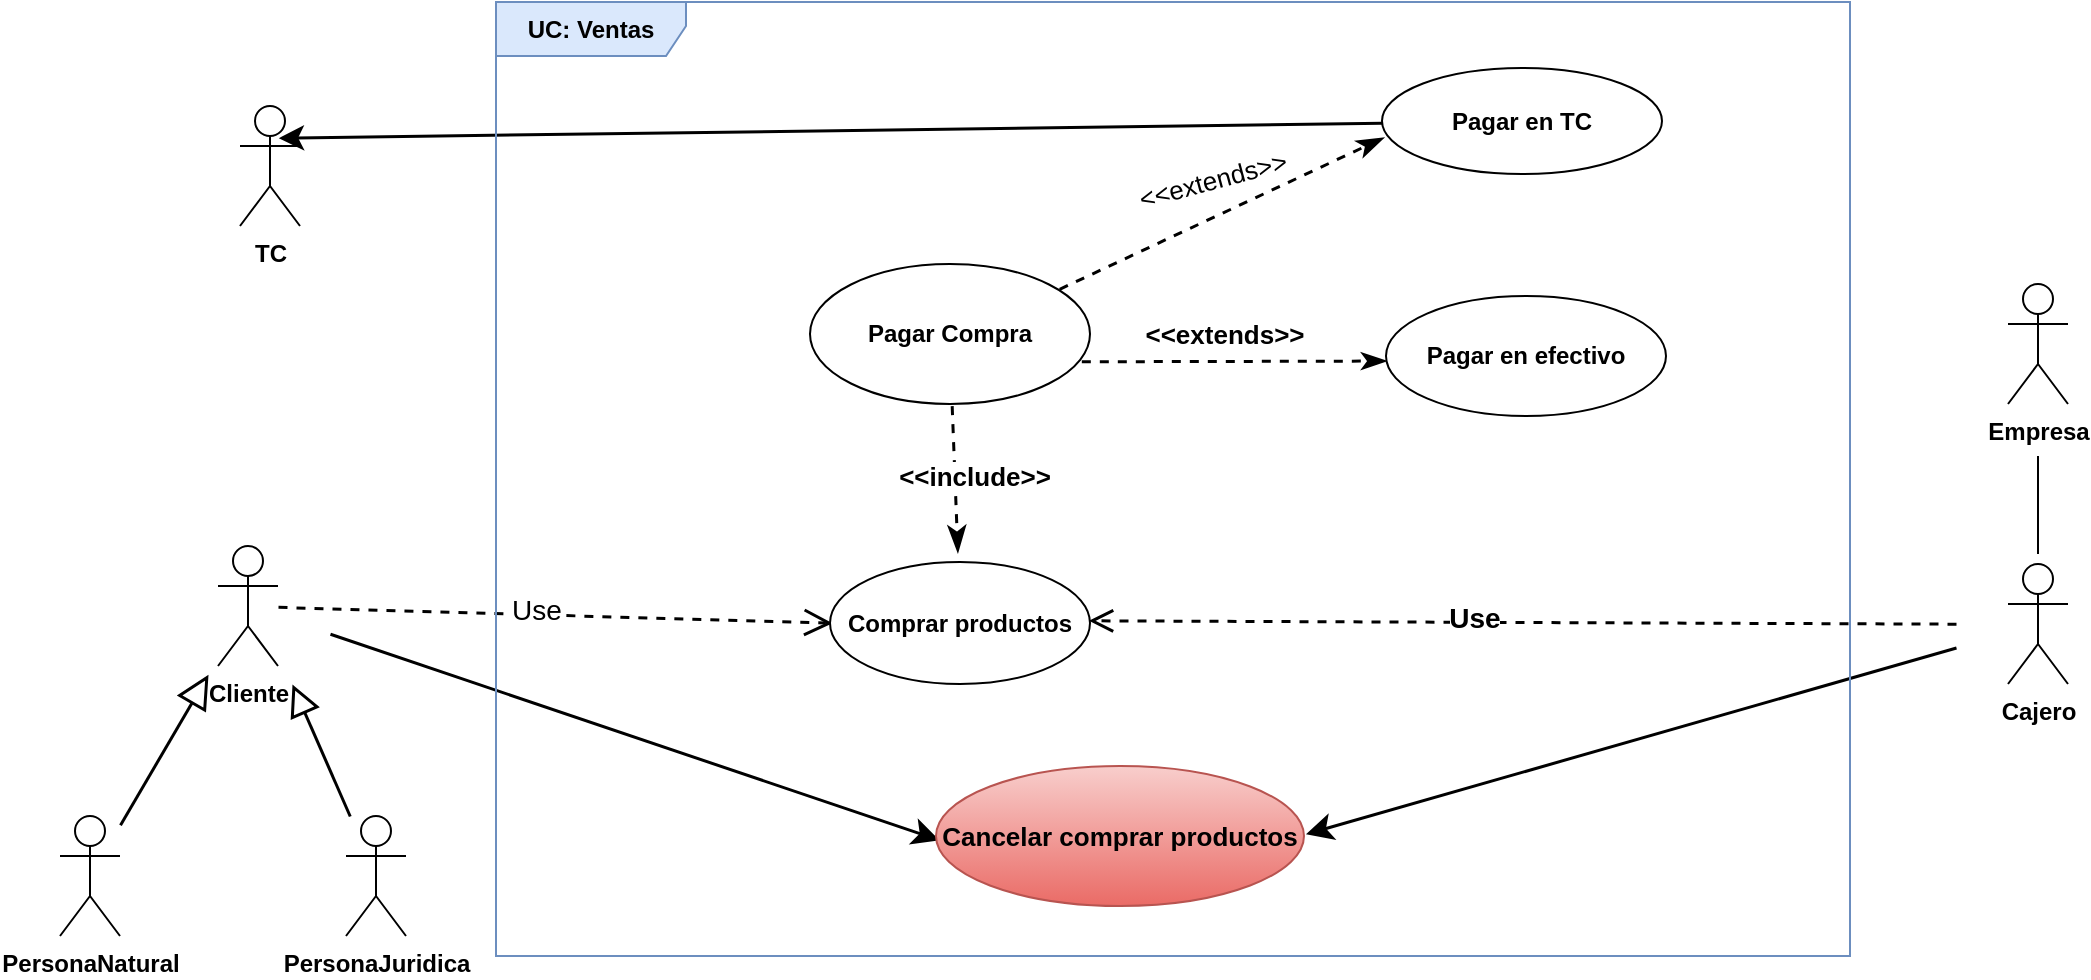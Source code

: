 <mxfile>
    <diagram id="LdqAu2a2ndVUxPt5kBrp" name="Page-1">
        <mxGraphModel dx="1081" dy="883" grid="0" gridSize="10" guides="1" tooltips="1" connect="1" arrows="1" fold="1" page="0" pageScale="1" pageWidth="850" pageHeight="1100" math="0" shadow="0">
            <root>
                <mxCell id="0"/>
                <mxCell id="1" parent="0"/>
                <mxCell id="2" style="edgeStyle=none;html=1;entryX=0.008;entryY=0.498;entryDx=0;entryDy=0;entryPerimeter=0;endArrow=open;endFill=0;dashed=1;jumpSize=11;startSize=10;strokeWidth=1.5;endSize=11;strokeColor=#000000;fontSize=19;fontColor=#000000;fontStyle=1" edge="1" parent="1" source="5" target="16">
                    <mxGeometry relative="1" as="geometry"/>
                </mxCell>
                <mxCell id="3" value="Use" style="edgeLabel;html=1;align=center;verticalAlign=middle;resizable=0;points=[];fontSize=14;" vertex="1" connectable="0" parent="2">
                    <mxGeometry x="-0.111" y="-1" relative="1" as="geometry">
                        <mxPoint x="6" y="-3" as="offset"/>
                    </mxGeometry>
                </mxCell>
                <mxCell id="4" style="edgeStyle=none;jumpSize=11;html=1;entryX=0.008;entryY=0.527;entryDx=0;entryDy=0;entryPerimeter=0;strokeColor=#000000;strokeWidth=1.5;fontSize=13;endArrow=classic;endFill=1;startSize=12;endSize=9;sourcePerimeterSpacing=26;targetPerimeterSpacing=5;fontStyle=1" edge="1" parent="1" source="5" target="27">
                    <mxGeometry relative="1" as="geometry"/>
                </mxCell>
                <mxCell id="5" value="Cliente" style="shape=umlActor;verticalLabelPosition=bottom;verticalAlign=top;html=1;strokeColor=#000000;fontColor=#000000;fontStyle=1" vertex="1" parent="1">
                    <mxGeometry x="102" y="137" width="30" height="60" as="geometry"/>
                </mxCell>
                <mxCell id="6" style="edgeStyle=none;html=1;endArrow=block;endFill=0;strokeWidth=1.5;endSize=13;targetPerimeterSpacing=5;strokeColor=#000000;fontStyle=1" edge="1" parent="1" source="7" target="5">
                    <mxGeometry relative="1" as="geometry"/>
                </mxCell>
                <mxCell id="7" value="PersonaNatural" style="shape=umlActor;verticalLabelPosition=bottom;verticalAlign=top;html=1;strokeColor=#000000;fontColor=#000000;fontStyle=1" vertex="1" parent="1">
                    <mxGeometry x="23" y="272" width="30" height="60" as="geometry"/>
                </mxCell>
                <mxCell id="8" style="edgeStyle=none;jumpSize=11;html=1;strokeWidth=1.5;endArrow=block;endFill=0;startSize=12;sourcePerimeterSpacing=0;targetPerimeterSpacing=0;endSize=12;strokeColor=#000000;fontStyle=1" edge="1" parent="1" source="9">
                    <mxGeometry relative="1" as="geometry">
                        <mxPoint x="139" y="206" as="targetPoint"/>
                    </mxGeometry>
                </mxCell>
                <mxCell id="9" value="PersonaJuridica" style="shape=umlActor;verticalLabelPosition=bottom;verticalAlign=top;html=1;strokeColor=#000000;fontColor=#000000;fontStyle=1" vertex="1" parent="1">
                    <mxGeometry x="166" y="272" width="30" height="60" as="geometry"/>
                </mxCell>
                <mxCell id="10" value="TC" style="shape=umlActor;verticalLabelPosition=bottom;verticalAlign=top;html=1;fontColor=#000000;strokeColor=#000000;fontStyle=1" vertex="1" parent="1">
                    <mxGeometry x="113" y="-83" width="30" height="60" as="geometry"/>
                </mxCell>
                <mxCell id="11" value="" style="edgeStyle=none;html=1;endArrow=none;endFill=0;targetPerimeterSpacing=5;sourcePerimeterSpacing=26;fontColor=#000000;strokeColor=#000000;fontStyle=1" edge="1" parent="1" source="12" target="15">
                    <mxGeometry relative="1" as="geometry"/>
                </mxCell>
                <mxCell id="12" value="Empresa" style="shape=umlActor;verticalLabelPosition=bottom;verticalAlign=top;html=1;fontColor=#000000;labelBorderColor=none;strokeColor=#000000;fontStyle=1" vertex="1" parent="1">
                    <mxGeometry x="997" y="6" width="30" height="60" as="geometry"/>
                </mxCell>
                <mxCell id="13" style="edgeStyle=none;jumpSize=11;html=1;entryX=1.004;entryY=0.484;entryDx=0;entryDy=0;entryPerimeter=0;strokeColor=#000000;strokeWidth=1.5;fontSize=13;endArrow=classic;endFill=1;startSize=12;endSize=9;sourcePerimeterSpacing=26;targetPerimeterSpacing=5;fontStyle=1" edge="1" parent="1" source="15" target="27">
                    <mxGeometry relative="1" as="geometry"/>
                </mxCell>
                <mxCell id="14" style="edgeStyle=none;jumpSize=11;html=1;entryX=0.994;entryY=0.478;entryDx=0;entryDy=0;entryPerimeter=0;strokeColor=#000000;strokeWidth=1.5;fontSize=13;endArrow=open;endFill=0;startSize=12;endSize=9;sourcePerimeterSpacing=26;targetPerimeterSpacing=5;dashed=1;fontColor=#000000;fontStyle=1" edge="1" parent="1" source="15" target="16">
                    <mxGeometry relative="1" as="geometry"/>
                </mxCell>
                <mxCell id="15" value="Cajero" style="shape=umlActor;verticalLabelPosition=bottom;verticalAlign=top;html=1;fillColor=#FFFFFF;fontColor=#000000;labelBorderColor=none;strokeColor=#000000;fontStyle=1" vertex="1" parent="1">
                    <mxGeometry x="997" y="146" width="30" height="60" as="geometry"/>
                </mxCell>
                <mxCell id="16" value="Comprar productos" style="ellipse;whiteSpace=wrap;html=1;fontStyle=1" vertex="1" parent="1">
                    <mxGeometry x="408" y="145" width="130" height="61" as="geometry"/>
                </mxCell>
                <mxCell id="17" style="edgeStyle=none;jumpSize=11;html=1;strokeColor=#000000;strokeWidth=1.5;fontSize=14;endArrow=classicThin;endFill=1;startSize=12;endSize=9;sourcePerimeterSpacing=26;targetPerimeterSpacing=5;exitX=0.89;exitY=0.177;exitDx=0;exitDy=0;exitPerimeter=0;dashed=1;entryX=0.005;entryY=0.653;entryDx=0;entryDy=0;entryPerimeter=0;fontStyle=1" edge="1" parent="1" source="21" target="23">
                    <mxGeometry relative="1" as="geometry">
                        <mxPoint x="635.018" y="-68.873" as="targetPoint"/>
                    </mxGeometry>
                </mxCell>
                <mxCell id="18" value="&amp;lt;&amp;lt;extends&amp;gt;&amp;gt;" style="edgeLabel;html=1;align=center;verticalAlign=middle;resizable=0;points=[];fontSize=13;rotation=-15;" vertex="1" connectable="0" parent="17">
                    <mxGeometry x="0.227" relative="1" as="geometry">
                        <mxPoint x="-24" y="-8" as="offset"/>
                    </mxGeometry>
                </mxCell>
                <mxCell id="19" style="edgeStyle=none;jumpSize=11;html=1;strokeColor=#000000;strokeWidth=1.5;fontSize=14;endArrow=classicThin;endFill=1;startSize=12;endSize=8;sourcePerimeterSpacing=26;targetPerimeterSpacing=5;exitX=0.969;exitY=0.695;exitDx=0;exitDy=0;exitPerimeter=0;dashed=1;entryX=0;entryY=0.538;entryDx=0;entryDy=0;entryPerimeter=0;fontStyle=1" edge="1" parent="1" source="21" target="24">
                    <mxGeometry relative="1" as="geometry">
                        <mxPoint x="659" y="40.3" as="targetPoint"/>
                        <mxPoint x="571" y="23" as="sourcePoint"/>
                    </mxGeometry>
                </mxCell>
                <mxCell id="20" value="" style="edgeStyle=none;jumpSize=11;html=1;dashed=1;strokeColor=#000000;strokeWidth=1.5;fontSize=13;endArrow=classicThin;endFill=1;startSize=12;endSize=9;sourcePerimeterSpacing=26;targetPerimeterSpacing=5;exitX=0.506;exitY=1.012;exitDx=0;exitDy=0;exitPerimeter=0;fontStyle=1" edge="1" parent="1" source="21" target="16">
                    <mxGeometry relative="1" as="geometry"/>
                </mxCell>
                <mxCell id="21" value="Pagar Compra" style="ellipse;whiteSpace=wrap;html=1;fontStyle=1" vertex="1" parent="1">
                    <mxGeometry x="398" y="-4" width="140" height="70" as="geometry"/>
                </mxCell>
                <mxCell id="22" style="edgeStyle=none;jumpSize=11;html=1;entryX=0.639;entryY=0.264;entryDx=0;entryDy=0;entryPerimeter=0;strokeColor=#000000;strokeWidth=1.5;fontSize=13;endArrow=classic;endFill=1;startSize=12;endSize=8;sourcePerimeterSpacing=0;targetPerimeterSpacing=0;fontStyle=1" edge="1" parent="1" source="23" target="10">
                    <mxGeometry relative="1" as="geometry"/>
                </mxCell>
                <mxCell id="23" value="Pagar en TC" style="ellipse;whiteSpace=wrap;html=1;labelBackgroundColor=none;fontStyle=1" vertex="1" parent="1">
                    <mxGeometry x="684" y="-102" width="140" height="53" as="geometry"/>
                </mxCell>
                <mxCell id="24" value="Pagar en efectivo" style="ellipse;whiteSpace=wrap;html=1;fontStyle=1" vertex="1" parent="1">
                    <mxGeometry x="686" y="12" width="140" height="60" as="geometry"/>
                </mxCell>
                <mxCell id="25" value="&amp;lt;&amp;lt;extends&amp;gt;&amp;gt;" style="edgeLabel;html=1;align=center;verticalAlign=middle;resizable=0;points=[];fontSize=13;rotation=0;fontStyle=1" vertex="1" connectable="0" parent="1">
                    <mxGeometry x="582.004" y="42.002" as="geometry">
                        <mxPoint x="22.854" y="-11.3" as="offset"/>
                    </mxGeometry>
                </mxCell>
                <mxCell id="26" value="&amp;lt;&amp;lt;include&amp;gt;&amp;gt;" style="edgeLabel;html=1;align=center;verticalAlign=middle;resizable=0;points=[];fontSize=13;rotation=0;fontStyle=1" vertex="1" connectable="0" parent="1">
                    <mxGeometry x="457.004" y="113.002" as="geometry">
                        <mxPoint x="22.854" y="-11.3" as="offset"/>
                    </mxGeometry>
                </mxCell>
                <mxCell id="27" value="Cancelar comprar productos" style="ellipse;whiteSpace=wrap;html=1;fontSize=13;fillColor=#f8cecc;strokeColor=#b85450;gradientColor=#ea6b66;fontStyle=1" vertex="1" parent="1">
                    <mxGeometry x="461" y="247" width="184" height="70" as="geometry"/>
                </mxCell>
                <mxCell id="28" value="Use" style="edgeLabel;html=1;align=center;verticalAlign=middle;resizable=0;points=[];fontSize=14;fontStyle=1" vertex="1" connectable="0" parent="1">
                    <mxGeometry x="310.974" y="181.635" as="geometry">
                        <mxPoint x="419" y="-9" as="offset"/>
                    </mxGeometry>
                </mxCell>
                <mxCell id="29" value="UC: Ventas" style="shape=umlFrame;whiteSpace=wrap;html=1;fillColor=#dae8fc;strokeColor=#6c8ebf;width=95;height=27;fontStyle=1" vertex="1" parent="1">
                    <mxGeometry x="241" y="-135" width="677" height="477" as="geometry"/>
                </mxCell>
            </root>
        </mxGraphModel>
    </diagram>
</mxfile>